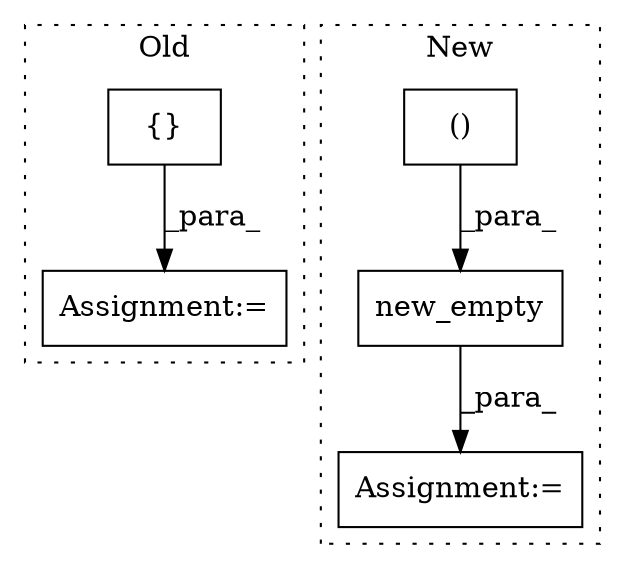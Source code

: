 digraph G {
subgraph cluster0 {
1 [label="{}" a="4" s="2505" l="2" shape="box"];
5 [label="Assignment:=" a="7" s="2482" l="1" shape="box"];
label = "Old";
style="dotted";
}
subgraph cluster1 {
2 [label="new_empty" a="32" s="1879,1924" l="15,2" shape="box"];
3 [label="()" a="106" s="1894" l="30" shape="box"];
4 [label="Assignment:=" a="7" s="1866" l="1" shape="box"];
label = "New";
style="dotted";
}
1 -> 5 [label="_para_"];
2 -> 4 [label="_para_"];
3 -> 2 [label="_para_"];
}